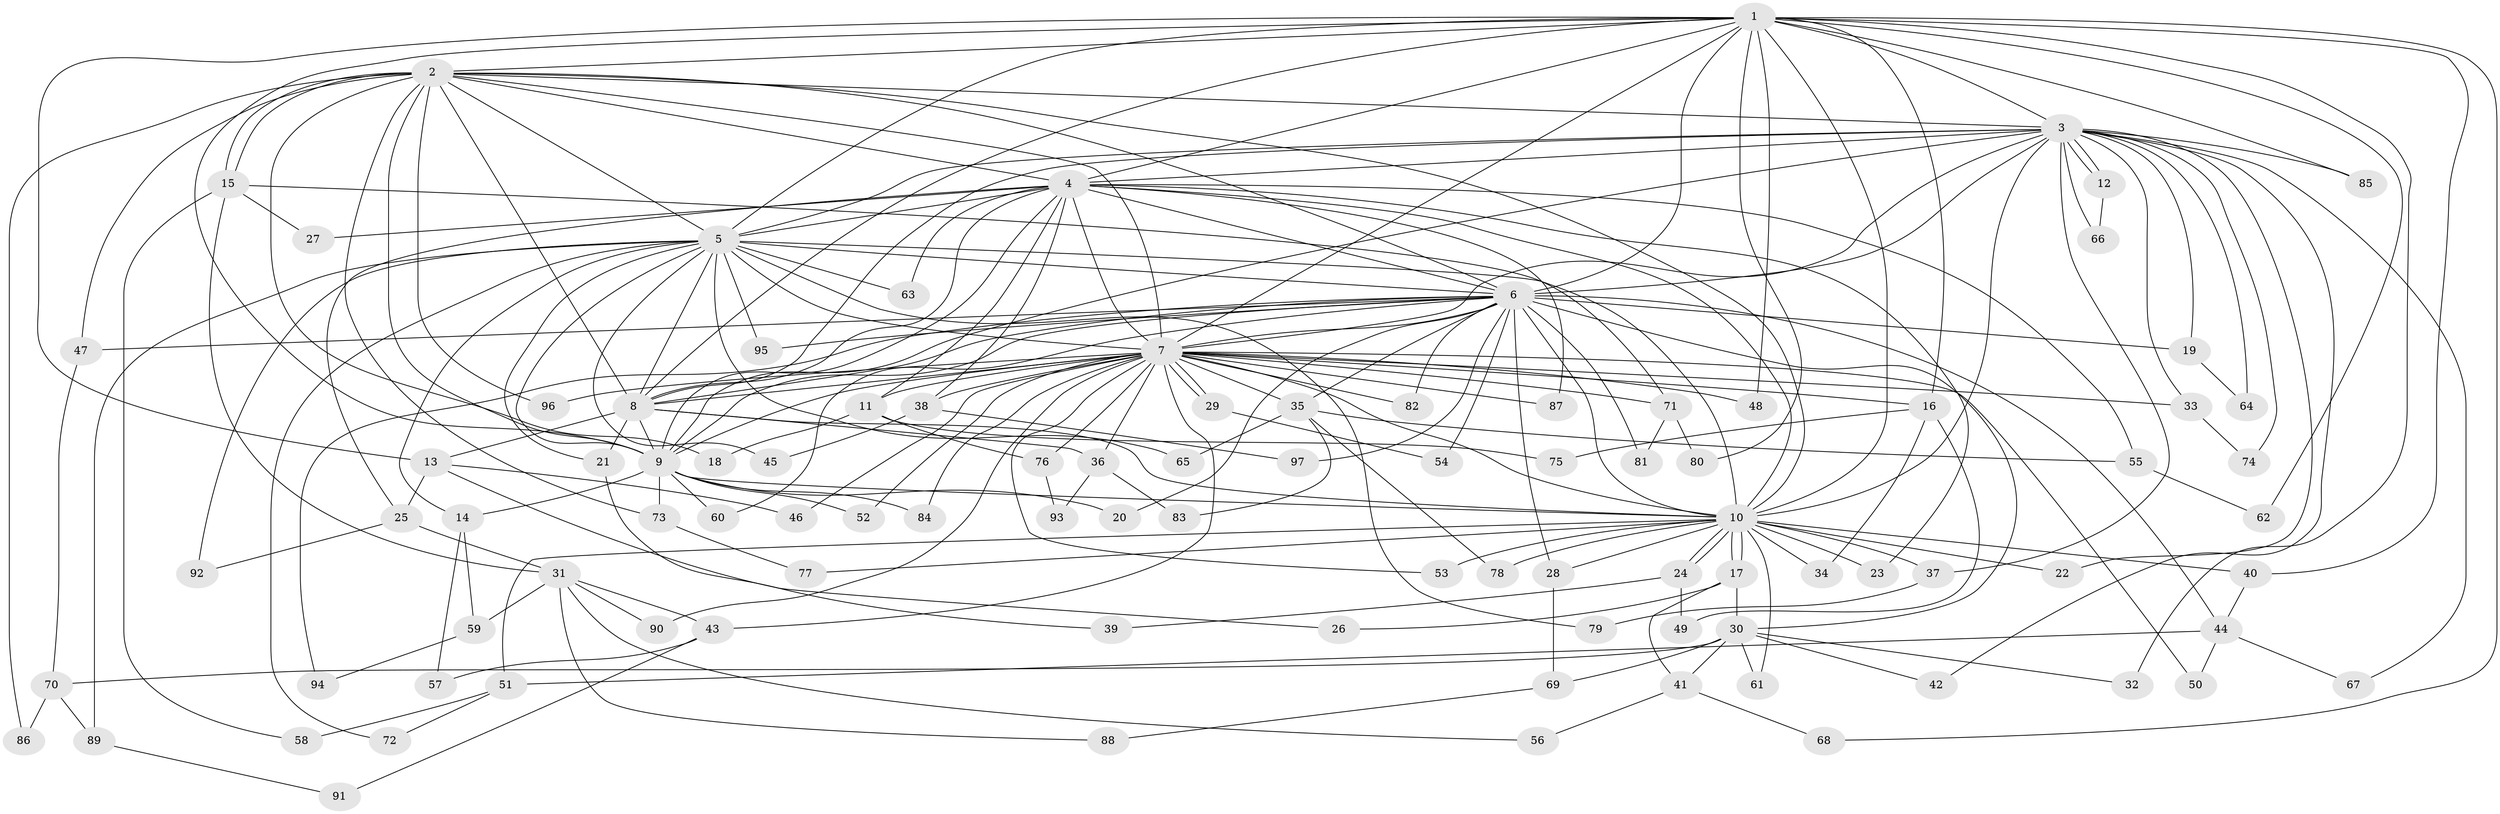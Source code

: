 // coarse degree distribution, {18: 0.014285714285714285, 23: 0.014285714285714285, 19: 0.02857142857142857, 16: 0.014285714285714285, 24: 0.014285714285714285, 11: 0.014285714285714285, 22: 0.014285714285714285, 5: 0.04285714285714286, 2: 0.5428571428571428, 4: 0.1, 6: 0.02857142857142857, 10: 0.014285714285714285, 3: 0.12857142857142856, 7: 0.02857142857142857}
// Generated by graph-tools (version 1.1) at 2025/41/03/06/25 10:41:42]
// undirected, 97 vertices, 219 edges
graph export_dot {
graph [start="1"]
  node [color=gray90,style=filled];
  1;
  2;
  3;
  4;
  5;
  6;
  7;
  8;
  9;
  10;
  11;
  12;
  13;
  14;
  15;
  16;
  17;
  18;
  19;
  20;
  21;
  22;
  23;
  24;
  25;
  26;
  27;
  28;
  29;
  30;
  31;
  32;
  33;
  34;
  35;
  36;
  37;
  38;
  39;
  40;
  41;
  42;
  43;
  44;
  45;
  46;
  47;
  48;
  49;
  50;
  51;
  52;
  53;
  54;
  55;
  56;
  57;
  58;
  59;
  60;
  61;
  62;
  63;
  64;
  65;
  66;
  67;
  68;
  69;
  70;
  71;
  72;
  73;
  74;
  75;
  76;
  77;
  78;
  79;
  80;
  81;
  82;
  83;
  84;
  85;
  86;
  87;
  88;
  89;
  90;
  91;
  92;
  93;
  94;
  95;
  96;
  97;
  1 -- 2;
  1 -- 3;
  1 -- 4;
  1 -- 5;
  1 -- 6;
  1 -- 7;
  1 -- 8;
  1 -- 9;
  1 -- 10;
  1 -- 13;
  1 -- 16;
  1 -- 32;
  1 -- 40;
  1 -- 48;
  1 -- 62;
  1 -- 68;
  1 -- 80;
  1 -- 85;
  2 -- 3;
  2 -- 4;
  2 -- 5;
  2 -- 6;
  2 -- 7;
  2 -- 8;
  2 -- 9;
  2 -- 10;
  2 -- 15;
  2 -- 15;
  2 -- 18;
  2 -- 47;
  2 -- 73;
  2 -- 86;
  2 -- 96;
  3 -- 4;
  3 -- 5;
  3 -- 6;
  3 -- 7;
  3 -- 8;
  3 -- 9;
  3 -- 10;
  3 -- 12;
  3 -- 12;
  3 -- 19;
  3 -- 22;
  3 -- 33;
  3 -- 37;
  3 -- 42;
  3 -- 64;
  3 -- 66;
  3 -- 67;
  3 -- 74;
  3 -- 85;
  4 -- 5;
  4 -- 6;
  4 -- 7;
  4 -- 8;
  4 -- 9;
  4 -- 10;
  4 -- 11;
  4 -- 23;
  4 -- 25;
  4 -- 27;
  4 -- 38;
  4 -- 55;
  4 -- 63;
  4 -- 87;
  5 -- 6;
  5 -- 7;
  5 -- 8;
  5 -- 9;
  5 -- 10;
  5 -- 14;
  5 -- 21;
  5 -- 45;
  5 -- 63;
  5 -- 65;
  5 -- 72;
  5 -- 79;
  5 -- 89;
  5 -- 92;
  5 -- 95;
  6 -- 7;
  6 -- 8;
  6 -- 9;
  6 -- 10;
  6 -- 19;
  6 -- 20;
  6 -- 28;
  6 -- 30;
  6 -- 35;
  6 -- 44;
  6 -- 47;
  6 -- 54;
  6 -- 60;
  6 -- 81;
  6 -- 82;
  6 -- 94;
  6 -- 95;
  6 -- 97;
  7 -- 8;
  7 -- 9;
  7 -- 10;
  7 -- 11;
  7 -- 16;
  7 -- 29;
  7 -- 29;
  7 -- 33;
  7 -- 35;
  7 -- 36;
  7 -- 38;
  7 -- 43;
  7 -- 46;
  7 -- 48;
  7 -- 50;
  7 -- 52;
  7 -- 53;
  7 -- 71;
  7 -- 76;
  7 -- 82;
  7 -- 84;
  7 -- 87;
  7 -- 90;
  7 -- 96;
  8 -- 9;
  8 -- 10;
  8 -- 13;
  8 -- 21;
  8 -- 36;
  9 -- 10;
  9 -- 14;
  9 -- 20;
  9 -- 52;
  9 -- 60;
  9 -- 73;
  9 -- 84;
  10 -- 17;
  10 -- 17;
  10 -- 22;
  10 -- 23;
  10 -- 24;
  10 -- 24;
  10 -- 28;
  10 -- 34;
  10 -- 37;
  10 -- 40;
  10 -- 51;
  10 -- 53;
  10 -- 61;
  10 -- 77;
  10 -- 78;
  11 -- 18;
  11 -- 75;
  11 -- 76;
  12 -- 66;
  13 -- 25;
  13 -- 26;
  13 -- 46;
  14 -- 57;
  14 -- 59;
  15 -- 27;
  15 -- 31;
  15 -- 58;
  15 -- 71;
  16 -- 34;
  16 -- 49;
  16 -- 75;
  17 -- 26;
  17 -- 30;
  17 -- 41;
  19 -- 64;
  21 -- 39;
  24 -- 39;
  24 -- 49;
  25 -- 31;
  25 -- 92;
  28 -- 69;
  29 -- 54;
  30 -- 32;
  30 -- 41;
  30 -- 42;
  30 -- 61;
  30 -- 69;
  30 -- 70;
  31 -- 43;
  31 -- 56;
  31 -- 59;
  31 -- 88;
  31 -- 90;
  33 -- 74;
  35 -- 55;
  35 -- 65;
  35 -- 78;
  35 -- 83;
  36 -- 83;
  36 -- 93;
  37 -- 79;
  38 -- 45;
  38 -- 97;
  40 -- 44;
  41 -- 56;
  41 -- 68;
  43 -- 57;
  43 -- 91;
  44 -- 50;
  44 -- 51;
  44 -- 67;
  47 -- 70;
  51 -- 58;
  51 -- 72;
  55 -- 62;
  59 -- 94;
  69 -- 88;
  70 -- 86;
  70 -- 89;
  71 -- 80;
  71 -- 81;
  73 -- 77;
  76 -- 93;
  89 -- 91;
}
